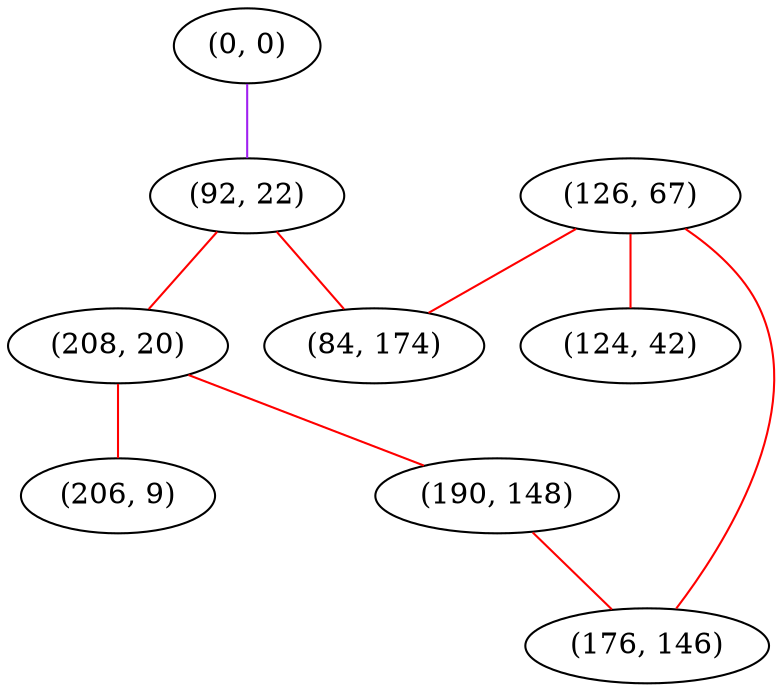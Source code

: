 graph "" {
"(0, 0)";
"(126, 67)";
"(124, 42)";
"(92, 22)";
"(84, 174)";
"(208, 20)";
"(206, 9)";
"(190, 148)";
"(176, 146)";
"(0, 0)" -- "(92, 22)"  [color=purple, key=0, weight=4];
"(126, 67)" -- "(124, 42)"  [color=red, key=0, weight=1];
"(126, 67)" -- "(84, 174)"  [color=red, key=0, weight=1];
"(126, 67)" -- "(176, 146)"  [color=red, key=0, weight=1];
"(92, 22)" -- "(84, 174)"  [color=red, key=0, weight=1];
"(92, 22)" -- "(208, 20)"  [color=red, key=0, weight=1];
"(208, 20)" -- "(190, 148)"  [color=red, key=0, weight=1];
"(208, 20)" -- "(206, 9)"  [color=red, key=0, weight=1];
"(190, 148)" -- "(176, 146)"  [color=red, key=0, weight=1];
}
